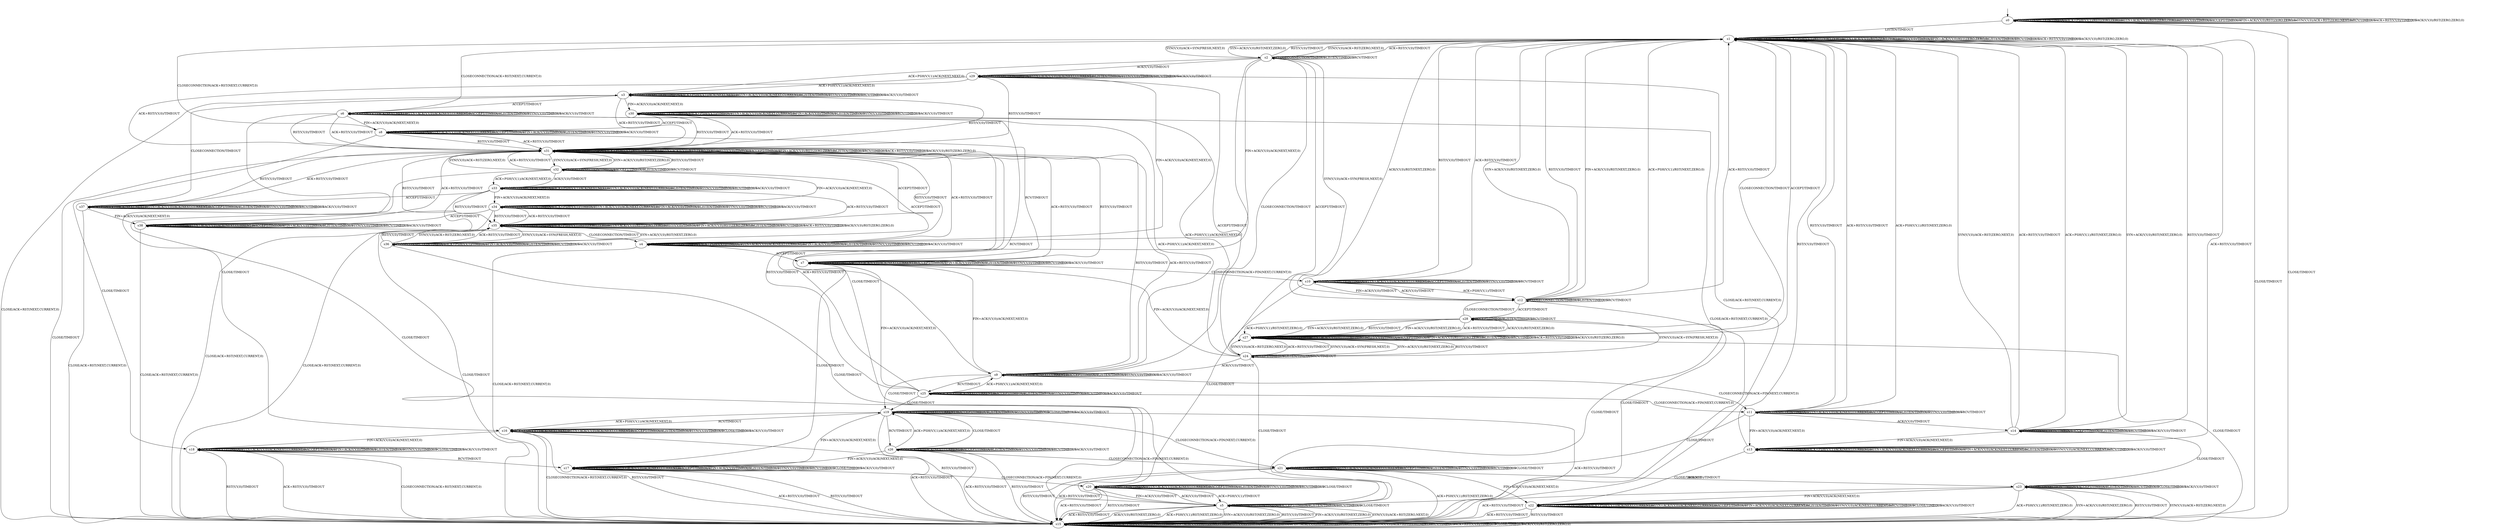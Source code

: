 digraph h6 {
s0 [label="s0"];
s1 [label="s1"];
s2 [label="s2"];
s3 [label="s3"];
s4 [label="s4"];
s5 [label="s5"];
s6 [label="s6"];
s7 [label="s7"];
s8 [label="s8"];
s9 [label="s9"];
s10 [label="s10"];
s11 [label="s11"];
s12 [label="s12"];
s13 [label="s13"];
s14 [label="s14"];
s15 [label="s15"];
s16 [label="s16"];
s17 [label="s17"];
s18 [label="s18"];
s19 [label="s19"];
s20 [label="s20"];
s21 [label="s21"];
s22 [label="s22"];
s23 [label="s23"];
s24 [label="s24"];
s25 [label="s25"];
s26 [label="s26"];
s27 [label="s27"];
s28 [label="s28"];
s29 [label="s29"];
s30 [label="s30"];
s31 [label="s31"];
s32 [label="s32"];
s33 [label="s33"];
s34 [label="s34"];
s35 [label="s35"];
s36 [label="s36"];
s37 [label="s37"];
s38 [label="s38"];
s0 -> s0 [label="CLOSECONNECTION/TIMEOUT"];
s0 -> s0 [label="ACK+PSH(V,V,1)/RST(ZERO,ZERO,0)"];
s0 -> s0 [label="SYN+ACK(V,V,0)/RST(ZERO,ZERO,0)"];
s0 -> s0 [label="RST(V,V,0)/TIMEOUT"];
s0 -> s0 [label="ACCEPT/TIMEOUT"];
s0 -> s0 [label="FIN+ACK(V,V,0)/RST(ZERO,ZERO,0)"];
s0 -> s1 [label="LISTEN/TIMEOUT"];
s0 -> s0 [label="SYN(V,V,0)/ACK+RST(ZERO,NEXT,0)"];
s0 -> s0 [label="RCV/TIMEOUT"];
s0 -> s0 [label="ACK+RST(V,V,0)/TIMEOUT"];
s0 -> s15 [label="CLOSE/TIMEOUT"];
s0 -> s0 [label="ACK(V,V,0)/RST(ZERO,ZERO,0)"];
s1 -> s1 [label="CLOSECONNECTION/TIMEOUT"];
s1 -> s1 [label="ACK+PSH(V,V,1)/RST(ZERO,ZERO,0)"];
s1 -> s1 [label="SYN+ACK(V,V,0)/RST(ZERO,ZERO,0)"];
s1 -> s1 [label="RST(V,V,0)/TIMEOUT"];
s1 -> s27 [label="ACCEPT/TIMEOUT"];
s1 -> s1 [label="FIN+ACK(V,V,0)/RST(ZERO,ZERO,0)"];
s1 -> s1 [label="LISTEN/TIMEOUT"];
s1 -> s2 [label="SYN(V,V,0)/ACK+SYN(FRESH,NEXT,0)"];
s1 -> s1 [label="RCV/TIMEOUT"];
s1 -> s1 [label="ACK+RST(V,V,0)/TIMEOUT"];
s1 -> s15 [label="CLOSE/TIMEOUT"];
s1 -> s1 [label="ACK(V,V,0)/RST(ZERO,ZERO,0)"];
s2 -> s2 [label="CLOSECONNECTION/TIMEOUT"];
s2 -> s3 [label="ACK+PSH(V,V,1)/ACK(NEXT,NEXT,0)"];
s2 -> s1 [label="SYN+ACK(V,V,0)/RST(NEXT,ZERO,0)"];
s2 -> s1 [label="RST(V,V,0)/TIMEOUT"];
s2 -> s24 [label="ACCEPT/TIMEOUT"];
s2 -> s4 [label="FIN+ACK(V,V,0)/ACK(NEXT,NEXT,0)"];
s2 -> s2 [label="LISTEN/TIMEOUT"];
s2 -> s1 [label="SYN(V,V,0)/ACK+RST(ZERO,NEXT,0)"];
s2 -> s2 [label="RCV/TIMEOUT"];
s2 -> s1 [label="ACK+RST(V,V,0)/TIMEOUT"];
s2 -> s5 [label="CLOSE/TIMEOUT"];
s2 -> s29 [label="ACK(V,V,0)/TIMEOUT"];
s3 -> s3 [label="CLOSECONNECTION/TIMEOUT"];
s3 -> s3 [label="ACK+PSH(V,V,1)/ACK(NEXT,NEXT,0)"];
s3 -> s3 [label="SYN+ACK(V,V,0)/ACK(NEXT,CURRENT,0)"];
s3 -> s31 [label="RST(V,V,0)/TIMEOUT"];
s3 -> s6 [label="ACCEPT/TIMEOUT"];
s3 -> s30 [label="FIN+ACK(V,V,0)/ACK(NEXT,NEXT,0)"];
s3 -> s3 [label="LISTEN/TIMEOUT"];
s3 -> s3 [label="SYN(V,V,0)/TIMEOUT"];
s3 -> s3 [label="RCV/TIMEOUT"];
s3 -> s31 [label="ACK+RST(V,V,0)/TIMEOUT"];
s3 -> s15 [label="CLOSE/ACK+RST(NEXT,CURRENT,0)"];
s3 -> s3 [label="ACK(V,V,0)/TIMEOUT"];
s4 -> s4 [label="CLOSECONNECTION/TIMEOUT"];
s4 -> s4 [label="ACK+PSH(V,V,1)/TIMEOUT"];
s4 -> s4 [label="SYN+ACK(V,V,0)/ACK(NEXT,CURRENT,0)"];
s4 -> s31 [label="RST(V,V,0)/TIMEOUT"];
s4 -> s7 [label="ACCEPT/TIMEOUT"];
s4 -> s4 [label="FIN+ACK(V,V,0)/TIMEOUT"];
s4 -> s4 [label="LISTEN/TIMEOUT"];
s4 -> s4 [label="SYN(V,V,0)/TIMEOUT"];
s4 -> s4 [label="RCV/TIMEOUT"];
s4 -> s31 [label="ACK+RST(V,V,0)/TIMEOUT"];
s4 -> s15 [label="CLOSE/ACK+RST(NEXT,CURRENT,0)"];
s4 -> s4 [label="ACK(V,V,0)/TIMEOUT"];
s5 -> s5 [label="CLOSECONNECTION/TIMEOUT"];
s5 -> s15 [label="ACK+PSH(V,V,1)/RST(NEXT,ZERO,0)"];
s5 -> s15 [label="SYN+ACK(V,V,0)/RST(NEXT,ZERO,0)"];
s5 -> s15 [label="RST(V,V,0)/TIMEOUT"];
s5 -> s5 [label="ACCEPT/TIMEOUT"];
s5 -> s15 [label="FIN+ACK(V,V,0)/RST(NEXT,ZERO,0)"];
s5 -> s5 [label="LISTEN/TIMEOUT"];
s5 -> s15 [label="SYN(V,V,0)/ACK+RST(ZERO,NEXT,0)"];
s5 -> s5 [label="RCV/TIMEOUT"];
s5 -> s15 [label="ACK+RST(V,V,0)/TIMEOUT"];
s5 -> s5 [label="CLOSE/TIMEOUT"];
s5 -> s15 [label="ACK(V,V,0)/RST(NEXT,ZERO,0)"];
s6 -> s1 [label="CLOSECONNECTION/ACK+RST(NEXT,CURRENT,0)"];
s6 -> s6 [label="ACK+PSH(V,V,1)/ACK(NEXT,NEXT,0)"];
s6 -> s6 [label="SYN+ACK(V,V,0)/ACK(NEXT,CURRENT,0)"];
s6 -> s31 [label="RST(V,V,0)/TIMEOUT"];
s6 -> s6 [label="ACCEPT/TIMEOUT"];
s6 -> s8 [label="FIN+ACK(V,V,0)/ACK(NEXT,NEXT,0)"];
s6 -> s6 [label="LISTEN/TIMEOUT"];
s6 -> s6 [label="SYN(V,V,0)/TIMEOUT"];
s6 -> s9 [label="RCV/TIMEOUT"];
s6 -> s31 [label="ACK+RST(V,V,0)/TIMEOUT"];
s6 -> s16 [label="CLOSE/TIMEOUT"];
s6 -> s6 [label="ACK(V,V,0)/TIMEOUT"];
s7 -> s10 [label="CLOSECONNECTION/ACK+FIN(NEXT,CURRENT,0)"];
s7 -> s7 [label="ACK+PSH(V,V,1)/TIMEOUT"];
s7 -> s7 [label="SYN+ACK(V,V,0)/ACK(NEXT,CURRENT,0)"];
s7 -> s31 [label="RST(V,V,0)/TIMEOUT"];
s7 -> s7 [label="ACCEPT/TIMEOUT"];
s7 -> s7 [label="FIN+ACK(V,V,0)/TIMEOUT"];
s7 -> s7 [label="LISTEN/TIMEOUT"];
s7 -> s7 [label="SYN(V,V,0)/TIMEOUT"];
s7 -> s7 [label="RCV/TIMEOUT"];
s7 -> s31 [label="ACK+RST(V,V,0)/TIMEOUT"];
s7 -> s17 [label="CLOSE/TIMEOUT"];
s7 -> s7 [label="ACK(V,V,0)/TIMEOUT"];
s8 -> s1 [label="CLOSECONNECTION/ACK+RST(NEXT,CURRENT,0)"];
s8 -> s8 [label="ACK+PSH(V,V,1)/TIMEOUT"];
s8 -> s8 [label="SYN+ACK(V,V,0)/ACK(NEXT,CURRENT,0)"];
s8 -> s31 [label="RST(V,V,0)/TIMEOUT"];
s8 -> s8 [label="ACCEPT/TIMEOUT"];
s8 -> s8 [label="FIN+ACK(V,V,0)/TIMEOUT"];
s8 -> s8 [label="LISTEN/TIMEOUT"];
s8 -> s8 [label="SYN(V,V,0)/TIMEOUT"];
s8 -> s7 [label="RCV/TIMEOUT"];
s8 -> s31 [label="ACK+RST(V,V,0)/TIMEOUT"];
s8 -> s18 [label="CLOSE/TIMEOUT"];
s8 -> s8 [label="ACK(V,V,0)/TIMEOUT"];
s9 -> s11 [label="CLOSECONNECTION/ACK+FIN(NEXT,CURRENT,0)"];
s9 -> s6 [label="ACK+PSH(V,V,1)/ACK(NEXT,NEXT,0)"];
s9 -> s9 [label="SYN+ACK(V,V,0)/ACK(NEXT,CURRENT,0)"];
s9 -> s31 [label="RST(V,V,0)/TIMEOUT"];
s9 -> s9 [label="ACCEPT/TIMEOUT"];
s9 -> s7 [label="FIN+ACK(V,V,0)/ACK(NEXT,NEXT,0)"];
s9 -> s9 [label="LISTEN/TIMEOUT"];
s9 -> s9 [label="SYN(V,V,0)/TIMEOUT"];
s9 -> s25 [label="RCV/TIMEOUT"];
s9 -> s31 [label="ACK+RST(V,V,0)/TIMEOUT"];
s9 -> s19 [label="CLOSE/TIMEOUT"];
s9 -> s9 [label="ACK(V,V,0)/TIMEOUT"];
s10 -> s10 [label="CLOSECONNECTION/TIMEOUT"];
s10 -> s12 [label="ACK+PSH(V,V,1)/TIMEOUT"];
s10 -> s10 [label="SYN+ACK(V,V,0)/ACK(NEXT,CURRENT,0)"];
s10 -> s1 [label="RST(V,V,0)/TIMEOUT"];
s10 -> s10 [label="ACCEPT/TIMEOUT"];
s10 -> s12 [label="FIN+ACK(V,V,0)/TIMEOUT"];
s10 -> s10 [label="LISTEN/TIMEOUT"];
s10 -> s10 [label="SYN(V,V,0)/TIMEOUT"];
s10 -> s10 [label="RCV/TIMEOUT"];
s10 -> s1 [label="ACK+RST(V,V,0)/TIMEOUT"];
s10 -> s20 [label="CLOSE/TIMEOUT"];
s10 -> s12 [label="ACK(V,V,0)/TIMEOUT"];
s11 -> s11 [label="CLOSECONNECTION/TIMEOUT"];
s11 -> s1 [label="ACK+PSH(V,V,1)/RST(NEXT,ZERO,0)"];
s11 -> s11 [label="SYN+ACK(V,V,0)/ACK(NEXT,CURRENT,0)"];
s11 -> s1 [label="RST(V,V,0)/TIMEOUT"];
s11 -> s11 [label="ACCEPT/TIMEOUT"];
s11 -> s13 [label="FIN+ACK(V,V,0)/ACK(NEXT,NEXT,0)"];
s11 -> s11 [label="LISTEN/TIMEOUT"];
s11 -> s11 [label="SYN(V,V,0)/TIMEOUT"];
s11 -> s11 [label="RCV/TIMEOUT"];
s11 -> s1 [label="ACK+RST(V,V,0)/TIMEOUT"];
s11 -> s21 [label="CLOSE/TIMEOUT"];
s11 -> s14 [label="ACK(V,V,0)/TIMEOUT"];
s12 -> s12 [label="CLOSECONNECTION/TIMEOUT"];
s12 -> s1 [label="ACK+PSH(V,V,1)/RST(NEXT,ZERO,0)"];
s12 -> s1 [label="SYN+ACK(V,V,0)/RST(NEXT,ZERO,0)"];
s12 -> s1 [label="RST(V,V,0)/TIMEOUT"];
s12 -> s28 [label="ACCEPT/TIMEOUT"];
s12 -> s1 [label="FIN+ACK(V,V,0)/RST(NEXT,ZERO,0)"];
s12 -> s12 [label="LISTEN/TIMEOUT"];
s12 -> s2 [label="SYN(V,V,0)/ACK+SYN(FRESH,NEXT,0)"];
s12 -> s12 [label="RCV/TIMEOUT"];
s12 -> s1 [label="ACK+RST(V,V,0)/TIMEOUT"];
s12 -> s5 [label="CLOSE/TIMEOUT"];
s12 -> s1 [label="ACK(V,V,0)/RST(NEXT,ZERO,0)"];
s13 -> s13 [label="CLOSECONNECTION/TIMEOUT"];
s13 -> s13 [label="ACK+PSH(V,V,1)/ACK(NEXT,CURRENT,0)"];
s13 -> s13 [label="SYN+ACK(V,V,0)/ACK(NEXT,CURRENT,0)"];
s13 -> s1 [label="RST(V,V,0)/TIMEOUT"];
s13 -> s13 [label="ACCEPT/TIMEOUT"];
s13 -> s13 [label="FIN+ACK(V,V,0)/ACK(NEXT,CURRENT,0)"];
s13 -> s13 [label="LISTEN/TIMEOUT"];
s13 -> s13 [label="SYN(V,V,0)/ACK(NEXT,CURRENT,0)"];
s13 -> s13 [label="RCV/TIMEOUT"];
s13 -> s1 [label="ACK+RST(V,V,0)/TIMEOUT"];
s13 -> s22 [label="CLOSE/TIMEOUT"];
s13 -> s13 [label="ACK(V,V,0)/TIMEOUT"];
s14 -> s14 [label="CLOSECONNECTION/TIMEOUT"];
s14 -> s1 [label="ACK+PSH(V,V,1)/RST(NEXT,ZERO,0)"];
s14 -> s1 [label="SYN+ACK(V,V,0)/RST(NEXT,ZERO,0)"];
s14 -> s1 [label="RST(V,V,0)/TIMEOUT"];
s14 -> s14 [label="ACCEPT/TIMEOUT"];
s14 -> s13 [label="FIN+ACK(V,V,0)/ACK(NEXT,NEXT,0)"];
s14 -> s14 [label="LISTEN/TIMEOUT"];
s14 -> s1 [label="SYN(V,V,0)/ACK+RST(ZERO,NEXT,0)"];
s14 -> s14 [label="RCV/TIMEOUT"];
s14 -> s1 [label="ACK+RST(V,V,0)/TIMEOUT"];
s14 -> s23 [label="CLOSE/TIMEOUT"];
s14 -> s14 [label="ACK(V,V,0)/TIMEOUT"];
s15 -> s15 [label="CLOSECONNECTION/TIMEOUT"];
s15 -> s15 [label="ACK+PSH(V,V,1)/RST(ZERO,ZERO,0)"];
s15 -> s15 [label="SYN+ACK(V,V,0)/RST(ZERO,ZERO,0)"];
s15 -> s15 [label="RST(V,V,0)/TIMEOUT"];
s15 -> s15 [label="ACCEPT/TIMEOUT"];
s15 -> s15 [label="FIN+ACK(V,V,0)/RST(ZERO,ZERO,0)"];
s15 -> s15 [label="LISTEN/TIMEOUT"];
s15 -> s15 [label="SYN(V,V,0)/ACK+RST(ZERO,NEXT,0)"];
s15 -> s15 [label="RCV/TIMEOUT"];
s15 -> s15 [label="ACK+RST(V,V,0)/TIMEOUT"];
s15 -> s15 [label="CLOSE/TIMEOUT"];
s15 -> s15 [label="ACK(V,V,0)/RST(ZERO,ZERO,0)"];
s16 -> s15 [label="CLOSECONNECTION/ACK+RST(NEXT,CURRENT,0)"];
s16 -> s16 [label="ACK+PSH(V,V,1)/ACK(NEXT,NEXT,0)"];
s16 -> s16 [label="SYN+ACK(V,V,0)/ACK(NEXT,CURRENT,0)"];
s16 -> s15 [label="RST(V,V,0)/TIMEOUT"];
s16 -> s16 [label="ACCEPT/TIMEOUT"];
s16 -> s18 [label="FIN+ACK(V,V,0)/ACK(NEXT,NEXT,0)"];
s16 -> s16 [label="LISTEN/TIMEOUT"];
s16 -> s16 [label="SYN(V,V,0)/TIMEOUT"];
s16 -> s19 [label="RCV/TIMEOUT"];
s16 -> s15 [label="ACK+RST(V,V,0)/TIMEOUT"];
s16 -> s16 [label="CLOSE/TIMEOUT"];
s16 -> s16 [label="ACK(V,V,0)/TIMEOUT"];
s17 -> s20 [label="CLOSECONNECTION/ACK+FIN(NEXT,CURRENT,0)"];
s17 -> s17 [label="ACK+PSH(V,V,1)/TIMEOUT"];
s17 -> s17 [label="SYN+ACK(V,V,0)/ACK(NEXT,CURRENT,0)"];
s17 -> s15 [label="RST(V,V,0)/TIMEOUT"];
s17 -> s17 [label="ACCEPT/TIMEOUT"];
s17 -> s17 [label="FIN+ACK(V,V,0)/TIMEOUT"];
s17 -> s17 [label="LISTEN/TIMEOUT"];
s17 -> s17 [label="SYN(V,V,0)/TIMEOUT"];
s17 -> s17 [label="RCV/TIMEOUT"];
s17 -> s15 [label="ACK+RST(V,V,0)/TIMEOUT"];
s17 -> s17 [label="CLOSE/TIMEOUT"];
s17 -> s17 [label="ACK(V,V,0)/TIMEOUT"];
s18 -> s15 [label="CLOSECONNECTION/ACK+RST(NEXT,CURRENT,0)"];
s18 -> s18 [label="ACK+PSH(V,V,1)/TIMEOUT"];
s18 -> s18 [label="SYN+ACK(V,V,0)/ACK(NEXT,CURRENT,0)"];
s18 -> s15 [label="RST(V,V,0)/TIMEOUT"];
s18 -> s18 [label="ACCEPT/TIMEOUT"];
s18 -> s18 [label="FIN+ACK(V,V,0)/TIMEOUT"];
s18 -> s18 [label="LISTEN/TIMEOUT"];
s18 -> s18 [label="SYN(V,V,0)/TIMEOUT"];
s18 -> s17 [label="RCV/TIMEOUT"];
s18 -> s15 [label="ACK+RST(V,V,0)/TIMEOUT"];
s18 -> s18 [label="CLOSE/TIMEOUT"];
s18 -> s18 [label="ACK(V,V,0)/TIMEOUT"];
s19 -> s21 [label="CLOSECONNECTION/ACK+FIN(NEXT,CURRENT,0)"];
s19 -> s16 [label="ACK+PSH(V,V,1)/ACK(NEXT,NEXT,0)"];
s19 -> s19 [label="SYN+ACK(V,V,0)/ACK(NEXT,CURRENT,0)"];
s19 -> s15 [label="RST(V,V,0)/TIMEOUT"];
s19 -> s19 [label="ACCEPT/TIMEOUT"];
s19 -> s17 [label="FIN+ACK(V,V,0)/ACK(NEXT,NEXT,0)"];
s19 -> s19 [label="LISTEN/TIMEOUT"];
s19 -> s19 [label="SYN(V,V,0)/TIMEOUT"];
s19 -> s26 [label="RCV/TIMEOUT"];
s19 -> s15 [label="ACK+RST(V,V,0)/TIMEOUT"];
s19 -> s19 [label="CLOSE/TIMEOUT"];
s19 -> s19 [label="ACK(V,V,0)/TIMEOUT"];
s20 -> s20 [label="CLOSECONNECTION/TIMEOUT"];
s20 -> s5 [label="ACK+PSH(V,V,1)/TIMEOUT"];
s20 -> s20 [label="SYN+ACK(V,V,0)/ACK(NEXT,CURRENT,0)"];
s20 -> s15 [label="RST(V,V,0)/TIMEOUT"];
s20 -> s20 [label="ACCEPT/TIMEOUT"];
s20 -> s5 [label="FIN+ACK(V,V,0)/TIMEOUT"];
s20 -> s20 [label="LISTEN/TIMEOUT"];
s20 -> s20 [label="SYN(V,V,0)/TIMEOUT"];
s20 -> s20 [label="RCV/TIMEOUT"];
s20 -> s15 [label="ACK+RST(V,V,0)/TIMEOUT"];
s20 -> s20 [label="CLOSE/TIMEOUT"];
s20 -> s5 [label="ACK(V,V,0)/TIMEOUT"];
s21 -> s21 [label="CLOSECONNECTION/TIMEOUT"];
s21 -> s15 [label="ACK+PSH(V,V,1)/RST(NEXT,ZERO,0)"];
s21 -> s21 [label="SYN+ACK(V,V,0)/ACK(NEXT,CURRENT,0)"];
s21 -> s15 [label="RST(V,V,0)/TIMEOUT"];
s21 -> s21 [label="ACCEPT/TIMEOUT"];
s21 -> s22 [label="FIN+ACK(V,V,0)/ACK(NEXT,NEXT,0)"];
s21 -> s21 [label="LISTEN/TIMEOUT"];
s21 -> s21 [label="SYN(V,V,0)/TIMEOUT"];
s21 -> s21 [label="RCV/TIMEOUT"];
s21 -> s15 [label="ACK+RST(V,V,0)/TIMEOUT"];
s21 -> s21 [label="CLOSE/TIMEOUT"];
s21 -> s23 [label="ACK(V,V,0)/TIMEOUT"];
s22 -> s22 [label="CLOSECONNECTION/TIMEOUT"];
s22 -> s22 [label="ACK+PSH(V,V,1)/ACK(NEXT,CURRENT,0)"];
s22 -> s22 [label="SYN+ACK(V,V,0)/ACK(NEXT,CURRENT,0)"];
s22 -> s15 [label="RST(V,V,0)/TIMEOUT"];
s22 -> s22 [label="ACCEPT/TIMEOUT"];
s22 -> s22 [label="FIN+ACK(V,V,0)/ACK(NEXT,CURRENT,0)"];
s22 -> s22 [label="LISTEN/TIMEOUT"];
s22 -> s22 [label="SYN(V,V,0)/ACK(NEXT,CURRENT,0)"];
s22 -> s22 [label="RCV/TIMEOUT"];
s22 -> s15 [label="ACK+RST(V,V,0)/TIMEOUT"];
s22 -> s22 [label="CLOSE/TIMEOUT"];
s22 -> s22 [label="ACK(V,V,0)/TIMEOUT"];
s23 -> s23 [label="CLOSECONNECTION/TIMEOUT"];
s23 -> s15 [label="ACK+PSH(V,V,1)/RST(NEXT,ZERO,0)"];
s23 -> s15 [label="SYN+ACK(V,V,0)/RST(NEXT,ZERO,0)"];
s23 -> s15 [label="RST(V,V,0)/TIMEOUT"];
s23 -> s23 [label="ACCEPT/TIMEOUT"];
s23 -> s22 [label="FIN+ACK(V,V,0)/ACK(NEXT,NEXT,0)"];
s23 -> s23 [label="LISTEN/TIMEOUT"];
s23 -> s15 [label="SYN(V,V,0)/ACK+RST(ZERO,NEXT,0)"];
s23 -> s23 [label="RCV/TIMEOUT"];
s23 -> s15 [label="ACK+RST(V,V,0)/TIMEOUT"];
s23 -> s23 [label="CLOSE/TIMEOUT"];
s23 -> s23 [label="ACK(V,V,0)/TIMEOUT"];
s24 -> s2 [label="CLOSECONNECTION/TIMEOUT"];
s24 -> s6 [label="ACK+PSH(V,V,1)/ACK(NEXT,NEXT,0)"];
s24 -> s27 [label="SYN+ACK(V,V,0)/RST(NEXT,ZERO,0)"];
s24 -> s27 [label="RST(V,V,0)/TIMEOUT"];
s24 -> s24 [label="ACCEPT/TIMEOUT"];
s24 -> s7 [label="FIN+ACK(V,V,0)/ACK(NEXT,NEXT,0)"];
s24 -> s24 [label="LISTEN/TIMEOUT"];
s24 -> s27 [label="SYN(V,V,0)/ACK+RST(ZERO,NEXT,0)"];
s24 -> s24 [label="RCV/TIMEOUT"];
s24 -> s27 [label="ACK+RST(V,V,0)/TIMEOUT"];
s24 -> s5 [label="CLOSE/TIMEOUT"];
s24 -> s9 [label="ACK(V,V,0)/TIMEOUT"];
s25 -> s11 [label="CLOSECONNECTION/ACK+FIN(NEXT,CURRENT,0)"];
s25 -> s9 [label="ACK+PSH(V,V,1)/ACK(NEXT,NEXT,0)"];
s25 -> s25 [label="SYN+ACK(V,V,0)/ACK(NEXT,CURRENT,0)"];
s25 -> s31 [label="RST(V,V,0)/TIMEOUT"];
s25 -> s25 [label="ACCEPT/TIMEOUT"];
s25 -> s7 [label="FIN+ACK(V,V,0)/ACK(NEXT,NEXT,0)"];
s25 -> s25 [label="LISTEN/TIMEOUT"];
s25 -> s25 [label="SYN(V,V,0)/TIMEOUT"];
s25 -> s25 [label="RCV/TIMEOUT"];
s25 -> s31 [label="ACK+RST(V,V,0)/TIMEOUT"];
s25 -> s19 [label="CLOSE/TIMEOUT"];
s25 -> s25 [label="ACK(V,V,0)/TIMEOUT"];
s26 -> s21 [label="CLOSECONNECTION/ACK+FIN(NEXT,CURRENT,0)"];
s26 -> s19 [label="ACK+PSH(V,V,1)/ACK(NEXT,NEXT,0)"];
s26 -> s26 [label="SYN+ACK(V,V,0)/ACK(NEXT,CURRENT,0)"];
s26 -> s15 [label="RST(V,V,0)/TIMEOUT"];
s26 -> s26 [label="ACCEPT/TIMEOUT"];
s26 -> s17 [label="FIN+ACK(V,V,0)/ACK(NEXT,NEXT,0)"];
s26 -> s26 [label="LISTEN/TIMEOUT"];
s26 -> s26 [label="SYN(V,V,0)/TIMEOUT"];
s26 -> s26 [label="RCV/TIMEOUT"];
s26 -> s15 [label="ACK+RST(V,V,0)/TIMEOUT"];
s26 -> s19 [label="CLOSE/TIMEOUT"];
s26 -> s26 [label="ACK(V,V,0)/TIMEOUT"];
s27 -> s1 [label="CLOSECONNECTION/TIMEOUT"];
s27 -> s27 [label="ACK+PSH(V,V,1)/RST(ZERO,ZERO,0)"];
s27 -> s27 [label="SYN+ACK(V,V,0)/RST(ZERO,ZERO,0)"];
s27 -> s27 [label="RST(V,V,0)/TIMEOUT"];
s27 -> s27 [label="ACCEPT/TIMEOUT"];
s27 -> s27 [label="FIN+ACK(V,V,0)/RST(ZERO,ZERO,0)"];
s27 -> s27 [label="LISTEN/TIMEOUT"];
s27 -> s24 [label="SYN(V,V,0)/ACK+SYN(FRESH,NEXT,0)"];
s27 -> s27 [label="RCV/TIMEOUT"];
s27 -> s27 [label="ACK+RST(V,V,0)/TIMEOUT"];
s27 -> s15 [label="CLOSE/TIMEOUT"];
s27 -> s27 [label="ACK(V,V,0)/RST(ZERO,ZERO,0)"];
s28 -> s12 [label="CLOSECONNECTION/TIMEOUT"];
s28 -> s27 [label="ACK+PSH(V,V,1)/RST(NEXT,ZERO,0)"];
s28 -> s27 [label="SYN+ACK(V,V,0)/RST(NEXT,ZERO,0)"];
s28 -> s27 [label="RST(V,V,0)/TIMEOUT"];
s28 -> s28 [label="ACCEPT/TIMEOUT"];
s28 -> s27 [label="FIN+ACK(V,V,0)/RST(NEXT,ZERO,0)"];
s28 -> s28 [label="LISTEN/TIMEOUT"];
s28 -> s24 [label="SYN(V,V,0)/ACK+SYN(FRESH,NEXT,0)"];
s28 -> s28 [label="RCV/TIMEOUT"];
s28 -> s27 [label="ACK+RST(V,V,0)/TIMEOUT"];
s28 -> s5 [label="CLOSE/TIMEOUT"];
s28 -> s27 [label="ACK(V,V,0)/RST(NEXT,ZERO,0)"];
s29 -> s29 [label="CLOSECONNECTION/TIMEOUT"];
s29 -> s3 [label="ACK+PSH(V,V,1)/ACK(NEXT,NEXT,0)"];
s29 -> s29 [label="SYN+ACK(V,V,0)/ACK(NEXT,CURRENT,0)"];
s29 -> s31 [label="RST(V,V,0)/TIMEOUT"];
s29 -> s9 [label="ACCEPT/TIMEOUT"];
s29 -> s4 [label="FIN+ACK(V,V,0)/ACK(NEXT,NEXT,0)"];
s29 -> s29 [label="LISTEN/TIMEOUT"];
s29 -> s29 [label="SYN(V,V,0)/TIMEOUT"];
s29 -> s29 [label="RCV/TIMEOUT"];
s29 -> s31 [label="ACK+RST(V,V,0)/TIMEOUT"];
s29 -> s15 [label="CLOSE/ACK+RST(NEXT,CURRENT,0)"];
s29 -> s29 [label="ACK(V,V,0)/TIMEOUT"];
s30 -> s30 [label="CLOSECONNECTION/TIMEOUT"];
s30 -> s30 [label="ACK+PSH(V,V,1)/TIMEOUT"];
s30 -> s30 [label="SYN+ACK(V,V,0)/ACK(NEXT,CURRENT,0)"];
s30 -> s31 [label="RST(V,V,0)/TIMEOUT"];
s30 -> s8 [label="ACCEPT/TIMEOUT"];
s30 -> s30 [label="FIN+ACK(V,V,0)/TIMEOUT"];
s30 -> s30 [label="LISTEN/TIMEOUT"];
s30 -> s30 [label="SYN(V,V,0)/TIMEOUT"];
s30 -> s30 [label="RCV/TIMEOUT"];
s30 -> s31 [label="ACK+RST(V,V,0)/TIMEOUT"];
s30 -> s15 [label="CLOSE/ACK+RST(NEXT,CURRENT,0)"];
s30 -> s30 [label="ACK(V,V,0)/TIMEOUT"];
s31 -> s31 [label="CLOSECONNECTION/TIMEOUT"];
s31 -> s31 [label="ACK+PSH(V,V,1)/RST(ZERO,ZERO,0)"];
s31 -> s31 [label="SYN+ACK(V,V,0)/RST(ZERO,ZERO,0)"];
s31 -> s31 [label="RST(V,V,0)/TIMEOUT"];
s31 -> s31 [label="ACCEPT/TIMEOUT"];
s31 -> s31 [label="FIN+ACK(V,V,0)/RST(ZERO,ZERO,0)"];
s31 -> s31 [label="LISTEN/TIMEOUT"];
s31 -> s32 [label="SYN(V,V,0)/ACK+SYN(FRESH,NEXT,0)"];
s31 -> s31 [label="RCV/TIMEOUT"];
s31 -> s31 [label="ACK+RST(V,V,0)/TIMEOUT"];
s31 -> s15 [label="CLOSE/TIMEOUT"];
s31 -> s31 [label="ACK(V,V,0)/RST(ZERO,ZERO,0)"];
s32 -> s32 [label="CLOSECONNECTION/TIMEOUT"];
s32 -> s33 [label="ACK+PSH(V,V,1)/ACK(NEXT,NEXT,0)"];
s32 -> s31 [label="SYN+ACK(V,V,0)/RST(NEXT,ZERO,0)"];
s32 -> s31 [label="RST(V,V,0)/TIMEOUT"];
s32 -> s32 [label="ACCEPT/TIMEOUT"];
s32 -> s34 [label="FIN+ACK(V,V,0)/ACK(NEXT,NEXT,0)"];
s32 -> s32 [label="LISTEN/TIMEOUT"];
s32 -> s31 [label="SYN(V,V,0)/ACK+RST(ZERO,NEXT,0)"];
s32 -> s32 [label="RCV/TIMEOUT"];
s32 -> s31 [label="ACK+RST(V,V,0)/TIMEOUT"];
s32 -> s5 [label="CLOSE/TIMEOUT"];
s32 -> s33 [label="ACK(V,V,0)/TIMEOUT"];
s33 -> s33 [label="CLOSECONNECTION/TIMEOUT"];
s33 -> s33 [label="ACK+PSH(V,V,1)/ACK(NEXT,NEXT,0)"];
s33 -> s33 [label="SYN+ACK(V,V,0)/ACK(NEXT,CURRENT,0)"];
s33 -> s35 [label="RST(V,V,0)/TIMEOUT"];
s33 -> s37 [label="ACCEPT/TIMEOUT"];
s33 -> s34 [label="FIN+ACK(V,V,0)/ACK(NEXT,NEXT,0)"];
s33 -> s33 [label="LISTEN/TIMEOUT"];
s33 -> s33 [label="SYN(V,V,0)/TIMEOUT"];
s33 -> s33 [label="RCV/TIMEOUT"];
s33 -> s35 [label="ACK+RST(V,V,0)/TIMEOUT"];
s33 -> s15 [label="CLOSE/ACK+RST(NEXT,CURRENT,0)"];
s33 -> s33 [label="ACK(V,V,0)/TIMEOUT"];
s34 -> s34 [label="CLOSECONNECTION/TIMEOUT"];
s34 -> s34 [label="ACK+PSH(V,V,1)/TIMEOUT"];
s34 -> s34 [label="SYN+ACK(V,V,0)/ACK(NEXT,CURRENT,0)"];
s34 -> s35 [label="RST(V,V,0)/TIMEOUT"];
s34 -> s38 [label="ACCEPT/TIMEOUT"];
s34 -> s34 [label="FIN+ACK(V,V,0)/TIMEOUT"];
s34 -> s34 [label="LISTEN/TIMEOUT"];
s34 -> s34 [label="SYN(V,V,0)/TIMEOUT"];
s34 -> s34 [label="RCV/TIMEOUT"];
s34 -> s35 [label="ACK+RST(V,V,0)/TIMEOUT"];
s34 -> s15 [label="CLOSE/ACK+RST(NEXT,CURRENT,0)"];
s34 -> s34 [label="ACK(V,V,0)/TIMEOUT"];
s35 -> s35 [label="CLOSECONNECTION/TIMEOUT"];
s35 -> s35 [label="ACK+PSH(V,V,1)/RST(ZERO,ZERO,0)"];
s35 -> s35 [label="SYN+ACK(V,V,0)/RST(ZERO,ZERO,0)"];
s35 -> s35 [label="RST(V,V,0)/TIMEOUT"];
s35 -> s31 [label="ACCEPT/TIMEOUT"];
s35 -> s35 [label="FIN+ACK(V,V,0)/RST(ZERO,ZERO,0)"];
s35 -> s35 [label="LISTEN/TIMEOUT"];
s35 -> s36 [label="SYN(V,V,0)/ACK+SYN(FRESH,NEXT,0)"];
s35 -> s35 [label="RCV/TIMEOUT"];
s35 -> s35 [label="ACK+RST(V,V,0)/TIMEOUT"];
s35 -> s15 [label="CLOSE/TIMEOUT"];
s35 -> s35 [label="ACK(V,V,0)/RST(ZERO,ZERO,0)"];
s36 -> s36 [label="CLOSECONNECTION/TIMEOUT"];
s36 -> s36 [label="ACK+PSH(V,V,1)/TIMEOUT"];
s36 -> s35 [label="SYN+ACK(V,V,0)/RST(NEXT,ZERO,0)"];
s36 -> s35 [label="RST(V,V,0)/TIMEOUT"];
s36 -> s32 [label="ACCEPT/TIMEOUT"];
s36 -> s36 [label="FIN+ACK(V,V,0)/TIMEOUT"];
s36 -> s36 [label="LISTEN/TIMEOUT"];
s36 -> s35 [label="SYN(V,V,0)/ACK+RST(ZERO,NEXT,0)"];
s36 -> s36 [label="RCV/TIMEOUT"];
s36 -> s35 [label="ACK+RST(V,V,0)/TIMEOUT"];
s36 -> s5 [label="CLOSE/TIMEOUT"];
s36 -> s36 [label="ACK(V,V,0)/TIMEOUT"];
s37 -> s3 [label="CLOSECONNECTION/TIMEOUT"];
s37 -> s37 [label="ACK+PSH(V,V,1)/ACK(NEXT,NEXT,0)"];
s37 -> s37 [label="SYN+ACK(V,V,0)/ACK(NEXT,CURRENT,0)"];
s37 -> s31 [label="RST(V,V,0)/TIMEOUT"];
s37 -> s37 [label="ACCEPT/TIMEOUT"];
s37 -> s38 [label="FIN+ACK(V,V,0)/ACK(NEXT,NEXT,0)"];
s37 -> s37 [label="LISTEN/TIMEOUT"];
s37 -> s37 [label="SYN(V,V,0)/TIMEOUT"];
s37 -> s37 [label="RCV/TIMEOUT"];
s37 -> s31 [label="ACK+RST(V,V,0)/TIMEOUT"];
s37 -> s15 [label="CLOSE/ACK+RST(NEXT,CURRENT,0)"];
s37 -> s37 [label="ACK(V,V,0)/TIMEOUT"];
s38 -> s4 [label="CLOSECONNECTION/TIMEOUT"];
s38 -> s38 [label="ACK+PSH(V,V,1)/TIMEOUT"];
s38 -> s38 [label="SYN+ACK(V,V,0)/ACK(NEXT,CURRENT,0)"];
s38 -> s31 [label="RST(V,V,0)/TIMEOUT"];
s38 -> s38 [label="ACCEPT/TIMEOUT"];
s38 -> s38 [label="FIN+ACK(V,V,0)/TIMEOUT"];
s38 -> s38 [label="LISTEN/TIMEOUT"];
s38 -> s38 [label="SYN(V,V,0)/TIMEOUT"];
s38 -> s38 [label="RCV/TIMEOUT"];
s38 -> s31 [label="ACK+RST(V,V,0)/TIMEOUT"];
s38 -> s15 [label="CLOSE/ACK+RST(NEXT,CURRENT,0)"];
s38 -> s38 [label="ACK(V,V,0)/TIMEOUT"];
__start0 [shape=none, label=""];
__start0 -> s0 [label=""];
}
